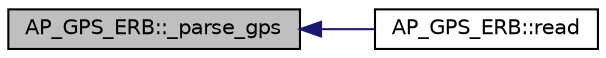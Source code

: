 digraph "AP_GPS_ERB::_parse_gps"
{
 // INTERACTIVE_SVG=YES
  edge [fontname="Helvetica",fontsize="10",labelfontname="Helvetica",labelfontsize="10"];
  node [fontname="Helvetica",fontsize="10",shape=record];
  rankdir="LR";
  Node1 [label="AP_GPS_ERB::_parse_gps",height=0.2,width=0.4,color="black", fillcolor="grey75", style="filled", fontcolor="black"];
  Node1 -> Node2 [dir="back",color="midnightblue",fontsize="10",style="solid",fontname="Helvetica"];
  Node2 [label="AP_GPS_ERB::read",height=0.2,width=0.4,color="black", fillcolor="white", style="filled",URL="$classAP__GPS__ERB.html#a7221d46aa83805d2e6b142092661edcb"];
}
